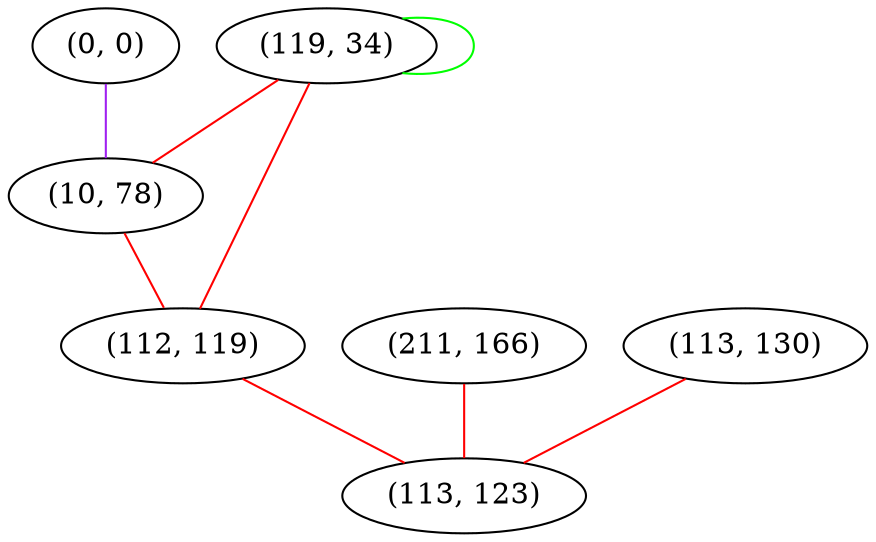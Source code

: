 graph "" {
"(0, 0)";
"(211, 166)";
"(119, 34)";
"(113, 130)";
"(10, 78)";
"(112, 119)";
"(113, 123)";
"(0, 0)" -- "(10, 78)"  [color=purple, key=0, weight=4];
"(211, 166)" -- "(113, 123)"  [color=red, key=0, weight=1];
"(119, 34)" -- "(10, 78)"  [color=red, key=0, weight=1];
"(119, 34)" -- "(119, 34)"  [color=green, key=0, weight=2];
"(119, 34)" -- "(112, 119)"  [color=red, key=0, weight=1];
"(113, 130)" -- "(113, 123)"  [color=red, key=0, weight=1];
"(10, 78)" -- "(112, 119)"  [color=red, key=0, weight=1];
"(112, 119)" -- "(113, 123)"  [color=red, key=0, weight=1];
}
